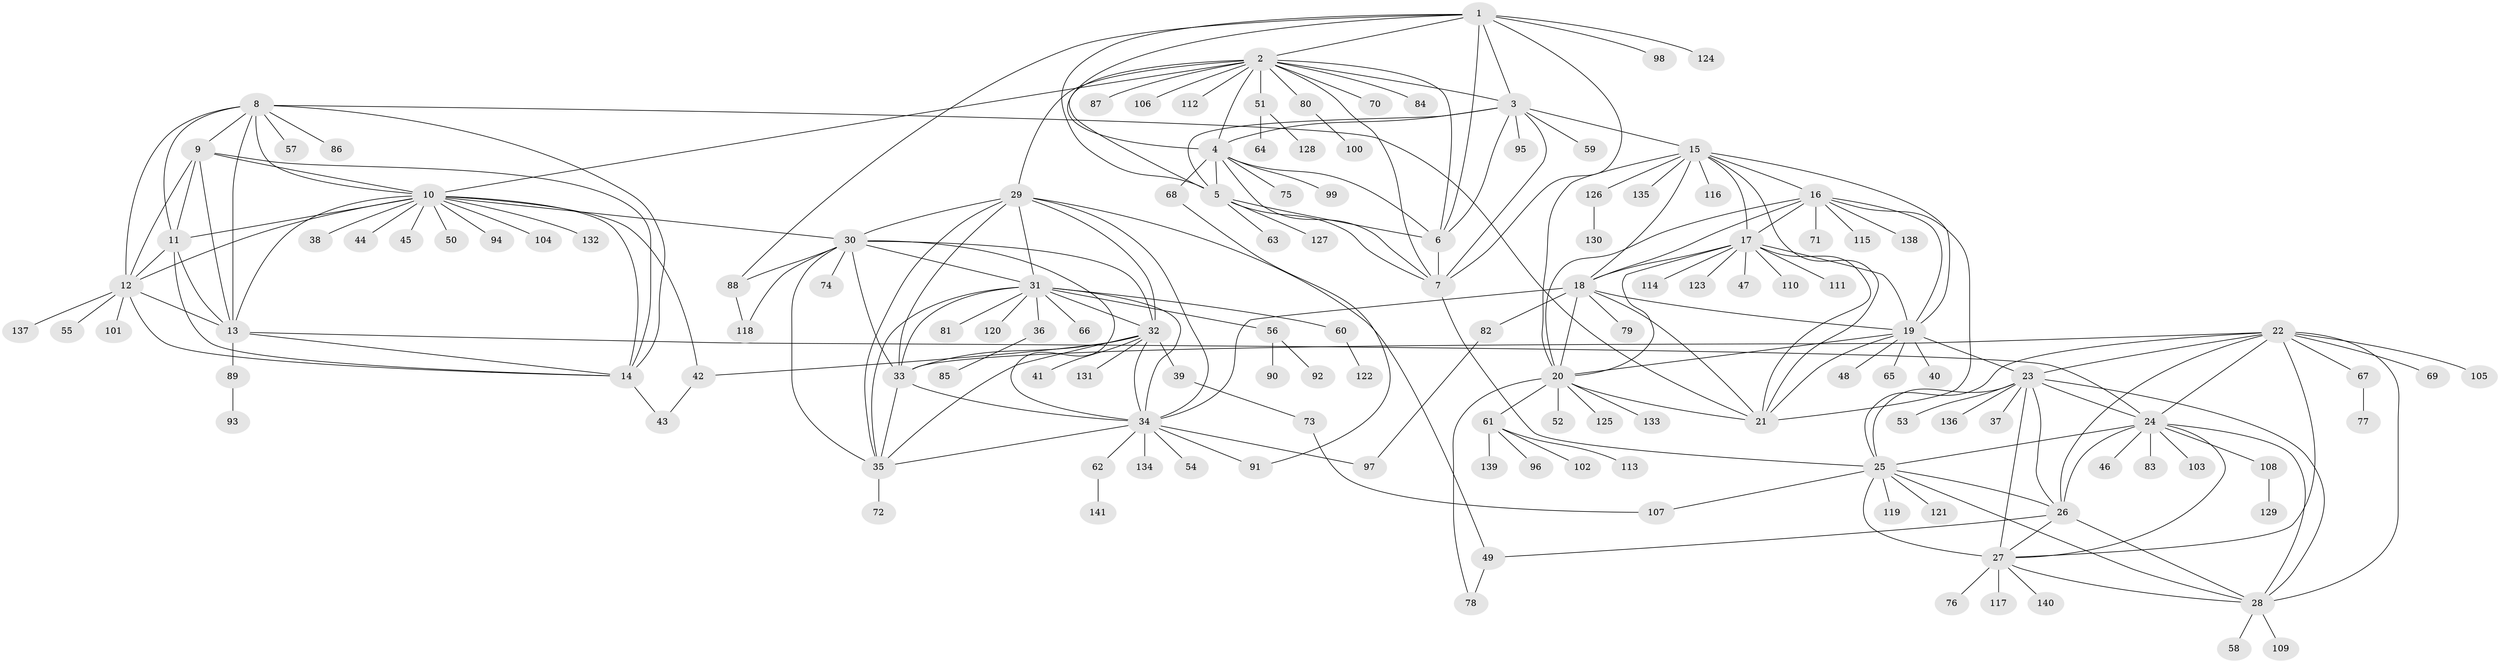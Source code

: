 // Generated by graph-tools (version 1.1) at 2025/54/03/09/25 04:54:03]
// undirected, 141 vertices, 230 edges
graph export_dot {
graph [start="1"]
  node [color=gray90,style=filled];
  1;
  2;
  3;
  4;
  5;
  6;
  7;
  8;
  9;
  10;
  11;
  12;
  13;
  14;
  15;
  16;
  17;
  18;
  19;
  20;
  21;
  22;
  23;
  24;
  25;
  26;
  27;
  28;
  29;
  30;
  31;
  32;
  33;
  34;
  35;
  36;
  37;
  38;
  39;
  40;
  41;
  42;
  43;
  44;
  45;
  46;
  47;
  48;
  49;
  50;
  51;
  52;
  53;
  54;
  55;
  56;
  57;
  58;
  59;
  60;
  61;
  62;
  63;
  64;
  65;
  66;
  67;
  68;
  69;
  70;
  71;
  72;
  73;
  74;
  75;
  76;
  77;
  78;
  79;
  80;
  81;
  82;
  83;
  84;
  85;
  86;
  87;
  88;
  89;
  90;
  91;
  92;
  93;
  94;
  95;
  96;
  97;
  98;
  99;
  100;
  101;
  102;
  103;
  104;
  105;
  106;
  107;
  108;
  109;
  110;
  111;
  112;
  113;
  114;
  115;
  116;
  117;
  118;
  119;
  120;
  121;
  122;
  123;
  124;
  125;
  126;
  127;
  128;
  129;
  130;
  131;
  132;
  133;
  134;
  135;
  136;
  137;
  138;
  139;
  140;
  141;
  1 -- 2;
  1 -- 3;
  1 -- 4;
  1 -- 5;
  1 -- 6;
  1 -- 7;
  1 -- 88;
  1 -- 98;
  1 -- 124;
  2 -- 3;
  2 -- 4;
  2 -- 5;
  2 -- 6;
  2 -- 7;
  2 -- 10;
  2 -- 29;
  2 -- 51;
  2 -- 70;
  2 -- 80;
  2 -- 84;
  2 -- 87;
  2 -- 106;
  2 -- 112;
  3 -- 4;
  3 -- 5;
  3 -- 6;
  3 -- 7;
  3 -- 15;
  3 -- 59;
  3 -- 95;
  4 -- 5;
  4 -- 6;
  4 -- 7;
  4 -- 68;
  4 -- 75;
  4 -- 99;
  5 -- 6;
  5 -- 7;
  5 -- 63;
  5 -- 127;
  6 -- 7;
  7 -- 25;
  8 -- 9;
  8 -- 10;
  8 -- 11;
  8 -- 12;
  8 -- 13;
  8 -- 14;
  8 -- 21;
  8 -- 57;
  8 -- 86;
  9 -- 10;
  9 -- 11;
  9 -- 12;
  9 -- 13;
  9 -- 14;
  10 -- 11;
  10 -- 12;
  10 -- 13;
  10 -- 14;
  10 -- 30;
  10 -- 38;
  10 -- 42;
  10 -- 44;
  10 -- 45;
  10 -- 50;
  10 -- 94;
  10 -- 104;
  10 -- 132;
  11 -- 12;
  11 -- 13;
  11 -- 14;
  12 -- 13;
  12 -- 14;
  12 -- 55;
  12 -- 101;
  12 -- 137;
  13 -- 14;
  13 -- 24;
  13 -- 89;
  14 -- 43;
  15 -- 16;
  15 -- 17;
  15 -- 18;
  15 -- 19;
  15 -- 20;
  15 -- 21;
  15 -- 116;
  15 -- 126;
  15 -- 135;
  16 -- 17;
  16 -- 18;
  16 -- 19;
  16 -- 20;
  16 -- 21;
  16 -- 71;
  16 -- 115;
  16 -- 138;
  17 -- 18;
  17 -- 19;
  17 -- 20;
  17 -- 21;
  17 -- 47;
  17 -- 110;
  17 -- 111;
  17 -- 114;
  17 -- 123;
  18 -- 19;
  18 -- 20;
  18 -- 21;
  18 -- 34;
  18 -- 79;
  18 -- 82;
  19 -- 20;
  19 -- 21;
  19 -- 23;
  19 -- 40;
  19 -- 48;
  19 -- 65;
  20 -- 21;
  20 -- 52;
  20 -- 61;
  20 -- 78;
  20 -- 125;
  20 -- 133;
  22 -- 23;
  22 -- 24;
  22 -- 25;
  22 -- 26;
  22 -- 27;
  22 -- 28;
  22 -- 33;
  22 -- 67;
  22 -- 69;
  22 -- 105;
  23 -- 24;
  23 -- 25;
  23 -- 26;
  23 -- 27;
  23 -- 28;
  23 -- 37;
  23 -- 53;
  23 -- 136;
  24 -- 25;
  24 -- 26;
  24 -- 27;
  24 -- 28;
  24 -- 46;
  24 -- 83;
  24 -- 103;
  24 -- 108;
  25 -- 26;
  25 -- 27;
  25 -- 28;
  25 -- 107;
  25 -- 119;
  25 -- 121;
  26 -- 27;
  26 -- 28;
  26 -- 49;
  27 -- 28;
  27 -- 76;
  27 -- 117;
  27 -- 140;
  28 -- 58;
  28 -- 109;
  29 -- 30;
  29 -- 31;
  29 -- 32;
  29 -- 33;
  29 -- 34;
  29 -- 35;
  29 -- 49;
  30 -- 31;
  30 -- 32;
  30 -- 33;
  30 -- 34;
  30 -- 35;
  30 -- 74;
  30 -- 88;
  30 -- 118;
  31 -- 32;
  31 -- 33;
  31 -- 34;
  31 -- 35;
  31 -- 36;
  31 -- 56;
  31 -- 60;
  31 -- 66;
  31 -- 81;
  31 -- 120;
  32 -- 33;
  32 -- 34;
  32 -- 35;
  32 -- 39;
  32 -- 41;
  32 -- 42;
  32 -- 131;
  33 -- 34;
  33 -- 35;
  34 -- 35;
  34 -- 54;
  34 -- 62;
  34 -- 91;
  34 -- 97;
  34 -- 134;
  35 -- 72;
  36 -- 85;
  39 -- 73;
  42 -- 43;
  49 -- 78;
  51 -- 64;
  51 -- 128;
  56 -- 90;
  56 -- 92;
  60 -- 122;
  61 -- 96;
  61 -- 102;
  61 -- 113;
  61 -- 139;
  62 -- 141;
  67 -- 77;
  68 -- 91;
  73 -- 107;
  80 -- 100;
  82 -- 97;
  88 -- 118;
  89 -- 93;
  108 -- 129;
  126 -- 130;
}
